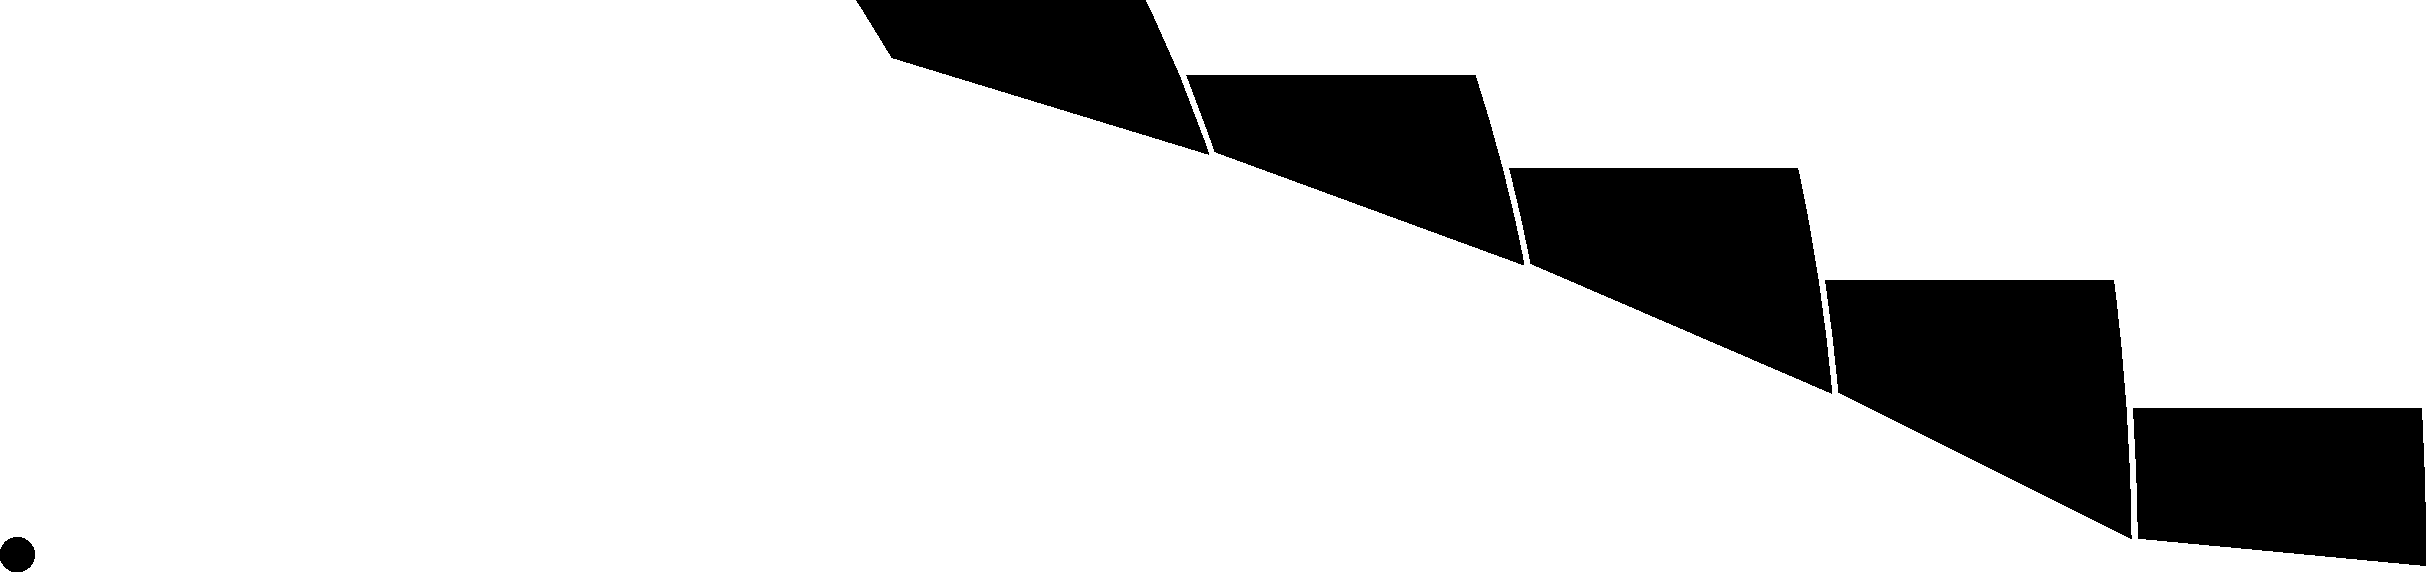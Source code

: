 //--------------------------Unit Specific, User Tunable Parameters-------------------------//
unitsize(1inch);

// Biological data for user, in decreasing order of importance
// Default values are taken from Drew Wagner's hands.
real averageFingerLength = 4; // Fingers straight out, knuckle to fingertips, not including thumb.
real comfortableKeySpan = 7; // Splay your fingers, measure distance from Pinkytip to Thumbtip. 
real fingerWidth = 5/8; // The width of your middle fingertip

// Keyboard Construction Parameters
real keyboardDepth= 18; // Make larger for more uniform key travel, but deeper keyboard
real mainShaftDiameter = .24;
real mainBearingDiameter = 0.5;
real mainShaftSurroundingMaterialThickness = 3/8;  // Make larger for more material around bearing.
real caseThickness = 0.25;
real radialKeyGap = .05; // If the adjacent keys rub front-back, increase this number.
real bottomTouchpointHeight = 0; // Height of bottom touchpoint relative to rotation axis.

//--------------------------Derived Parameters-------------------------//
//  Everything below is relative to the above parameters, thus independent of units.
//  Most of these derived parameters are tuned for a keyboard is ergonomic
//  for Drew's Hands.  If you are not Drew, set Biological Data before tuning these.

int rowCount = 5; // The number of rows in the keyboard.
real caseGap = radialKeyGap*2;

pair touchpointStart = (keyboardDepth
		-2*caseThickness
		-mainBearingDiameter/2 
		-mainShaftSurroundingMaterialThickness
		-caseGap
		,bottomTouchpointHeight);  // Location of the top front of the lowermost touch point
real rotationDistanceAtFront = 1.5*fingerWidth;  // Change this to modify how far the keys travel
real touchpointLength = 0.5*averageFingerLength;  // Depth of each touchpoint (larger for more piano-like keys)

real depressedLedge = fingerWidth/8;  // When sliding a chord, how far your finger drops to next key

//pair eyeLocation = touchpointStart + (forearmLength,eyeHeight); // Used in visibility gap computations.
real sidewaysVisibilityTolerance = 1.5*radialKeyGap;  // Increase if bottom of an adjacent touchpoint is visible when a key is depressed.
real frontbackVisibilityTolerance = 1.5*radialKeyGap;  // Increase if bottom of the next higher row is visible when a key is depressed.

real keyTravelAngle = degrees(rotationDistanceAtFront/abs(touchpointStart));

//--------------------------Subroutines-------------------------//
import graph;
path slot(pair c1, pair c2, real r)
{
	real l = abs(c2-c1);
	path p = arc((0,0),r,90,270,CCW)--arc((l,0),r,270,90,CCW)--cycle;
	p = rotate(degrees(c2-c1))*p;
	p = shift(c1)*p;
	return p;
};

pair rotate_up_to_new_height(real h, pair p){
	assert(p.y<h, "Height Cannot Be Achieved; Keyboard it probably silly tall; Try Lower Key Travel");
	real r = abs(p);
	// r*sin(theta)=h
	real theta = asin(h/r);
	return (r*cos(theta),h);
}

struct Touchpoint{
	bool isFirst = false;
	bool isLast = false;
	bool isOdd;
	int rowIndex;
	pair bottomfront;
	pair topfront;
	pair topback;
	pair bottomback;
	path p;
	
	static Touchpoint Touchpoint(pair prevUpperLeftCorner, bool isFirst=true)
	{
		Touchpoint tp = new Touchpoint;
		//pair prevUpperLeftCorner = previousTouchpoint.topback;
		real rFront = abs(prevUpperLeftCorner)-radialKeyGap;

		// Compute the top, front corner of the touchpoint
		pair topfront = prevUpperLeftCorner - unit(prevUpperLeftCorner)*radialKeyGap;
		topfront = rotate_up_to_new_height(prevUpperLeftCorner.y+depressedLedge, topfront);
		topfront = rotate(keyTravelAngle)*topfront;

		// The top, back corner of the touchpoint
		pair topback = topfront - (touchpointLength, 0);
		real rBack = abs(topback);

		// The bottom, back corner of the touchpoint
		pair bottomback = rotate(-keyTravelAngle)*topback;
		bottomback = rotate(-degrees(sidewaysVisibilityTolerance/rBack))*bottomback;

		// The bottom, front of the touchpoint. 
		// Needs to be low enough to not be visible when the row in front is depressed.
		pair bottomfront = prevUpperLeftCorner - unit(prevUpperLeftCorner)*radialKeyGap;
		if(isFirst==false)	bottomfront = rotate(-keyTravelAngle)*bottomfront;
		bottomfront = rotate(-degrees(frontbackVisibilityTolerance/rFront))*bottomfront;

		if(isFirst==true) tp.rowIndex=1;
		if(isFirst==true) tp.isOdd=true;
	
		tp.isFirst = isFirst;
		tp.bottomfront = bottomfront;
		tp.topfront = topfront;
		tp.topback = topback;
		tp.bottomback = bottomback;
		tp.p = arc((0,0),bottomfront,topfront,CCW)--arc((0,0),topback,bottomback,CW)--cycle;	
		return tp;
	}

	static Touchpoint Touchpoint(Touchpoint previousTouchpoint)
	{
		Touchpoint tp = Touchpoint(previousTouchpoint.topback, isFirst=false);	
		tp.rowIndex = previousTouchpoint.rowIndex + 1;
		tp.isOdd = !previousTouchpoint.isOdd;
		return tp;
	}
}
from Touchpoint unravel Touchpoint;

struct Body
{
	bool useOddRows;
	path p;
	void operator init(Touchpoint[] tps, bool useOddRows)
	{
		path p;
		for(Touchpoint tp:tps)
		{
			if(useOddRows==tp.isOdd)
			{
				p = tp.topfront--tp.topback;
			}
		}
		this.p = p;
		this.useOddRows = useOddRows;	
	}


}
	
//--------------------------Generate all paths, no duplication-------------------------//
Touchpoint[] touchpoints;
touchpoints[0] = Touchpoint(touchpointStart);
for(int i=1; i<rowCount; ++i)
{
	touchpoints[i] = Touchpoint(touchpoints[i-1]);
}

//--------------------------Drawing, with duplication of replicate parts-------------------------//
fill(scale(mainShaftDiameter/2)*unitcircle); // The axis of rotation

for(Touchpoint t:touchpoints)
{
	fill(t.p);
}

